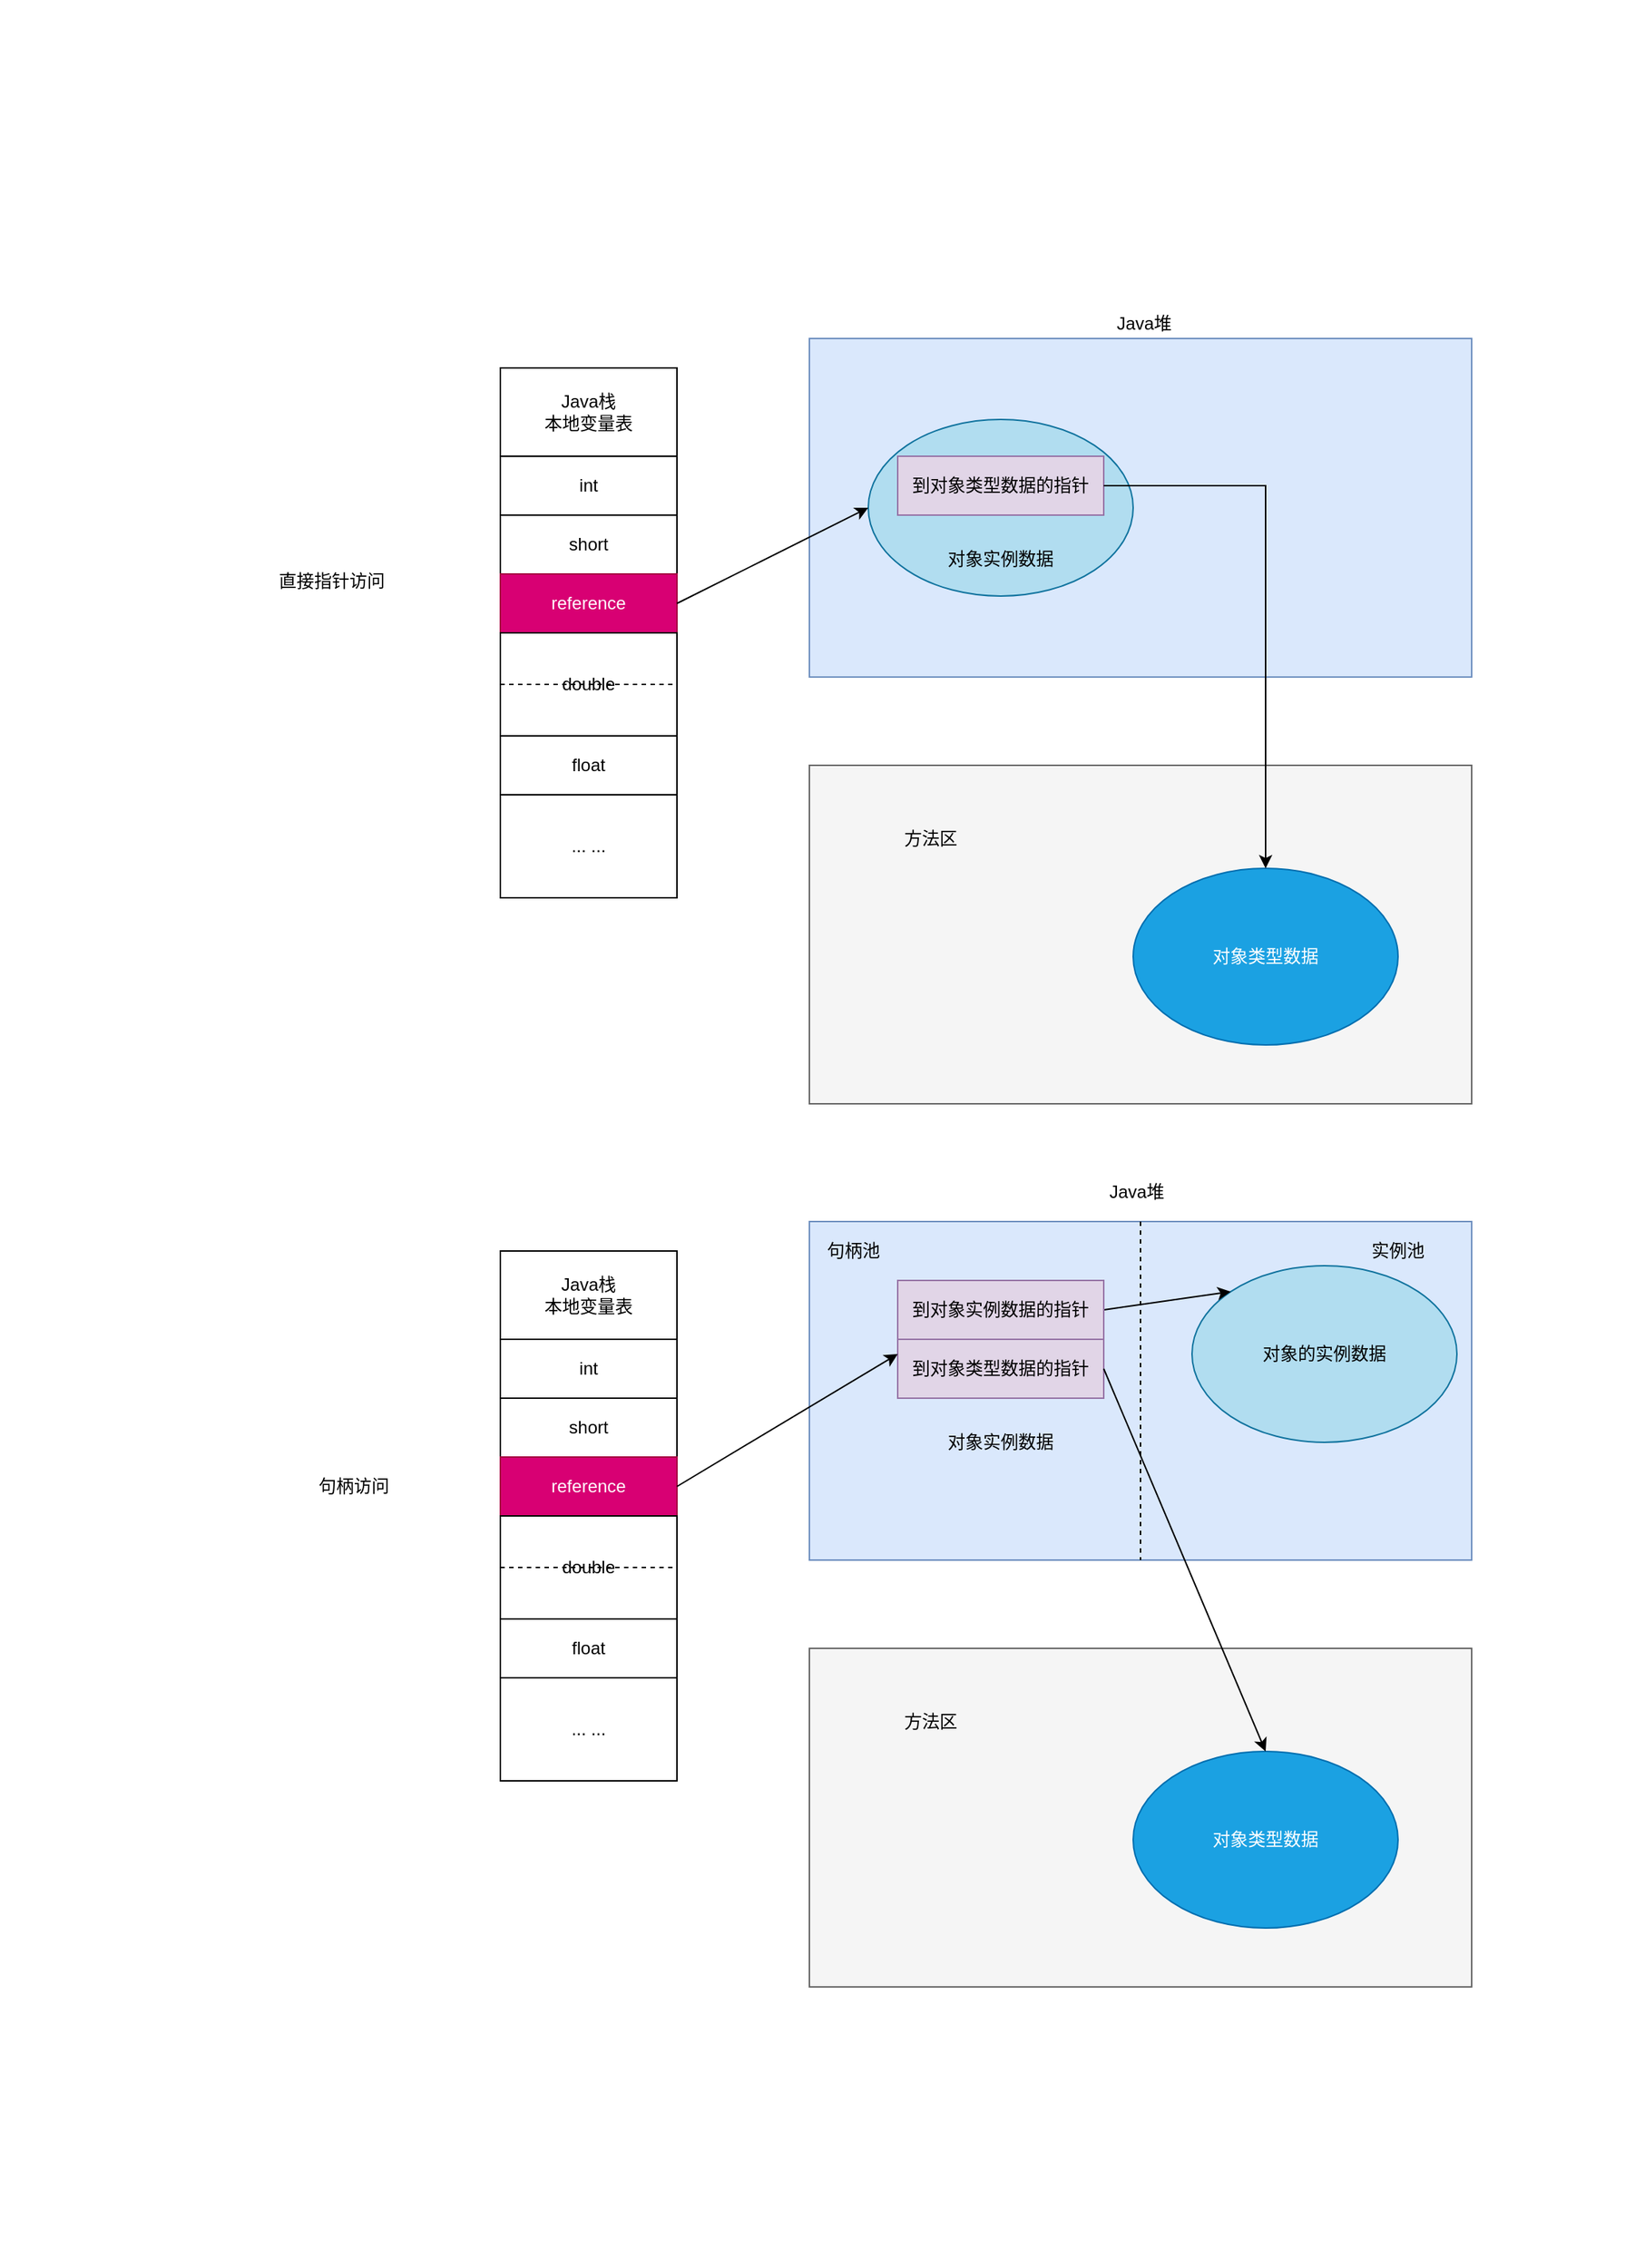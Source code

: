 <svg xmlns="http://www.w3.org/2000/svg" version="1.1" height="1541px" width="1111px" viewBox="-10 -10 1131 1561" content="&lt;mxGraphModel dx=&quot;2154&quot; dy=&quot;1714&quot; grid=&quot;1&quot; gridSize=&quot;10&quot; guides=&quot;1&quot; tooltips=&quot;1&quot; connect=&quot;1&quot; arrows=&quot;1&quot; fold=&quot;1&quot; page=&quot;0&quot; pageScale=&quot;1&quot; pageWidth=&quot;827&quot; pageHeight=&quot;1169&quot; math=&quot;0&quot; shadow=&quot;0&quot;&gt;&lt;root&gt;&lt;mxCell id=&quot;0&quot;/&gt;&lt;mxCell id=&quot;1&quot; parent=&quot;0&quot;/&gt;&lt;mxCell id=&quot;154&quot; value=&quot;&quot; style=&quot;whiteSpace=wrap;html=1;strokeColor=none;&quot; parent=&quot;1&quot; vertex=&quot;1&quot;&gt;&lt;mxGeometry x=&quot;-880&quot; y=&quot;-780&quot; width=&quot;1110&quot; height=&quot;1540&quot; as=&quot;geometry&quot;/&gt;&lt;/mxCell&gt;&lt;mxCell id=&quot;206&quot; value=&quot;Java栈&amp;lt;br&amp;gt;本地变量表&quot; style=&quot;rounded=0;whiteSpace=wrap;html=1;strokeColor=#000000;strokeWidth=1;fillColor=#ffffff;&quot; parent=&quot;1&quot; vertex=&quot;1&quot;&gt;&lt;mxGeometry x=&quot;-540&quot; y=&quot;-530&quot; width=&quot;120&quot; height=&quot;60&quot; as=&quot;geometry&quot;/&gt;&lt;/mxCell&gt;&lt;mxCell id=&quot;207&quot; value=&quot;int&quot; style=&quot;rounded=0;whiteSpace=wrap;html=1;strokeColor=#000000;strokeWidth=1;fillColor=#ffffff;&quot; parent=&quot;1&quot; vertex=&quot;1&quot;&gt;&lt;mxGeometry x=&quot;-540&quot; y=&quot;-470&quot; width=&quot;120&quot; height=&quot;40&quot; as=&quot;geometry&quot;/&gt;&lt;/mxCell&gt;&lt;mxCell id=&quot;208&quot; value=&quot;short&quot; style=&quot;rounded=0;whiteSpace=wrap;html=1;strokeColor=#000000;strokeWidth=1;fillColor=#ffffff;&quot; parent=&quot;1&quot; vertex=&quot;1&quot;&gt;&lt;mxGeometry x=&quot;-540&quot; y=&quot;-430&quot; width=&quot;120&quot; height=&quot;40&quot; as=&quot;geometry&quot;/&gt;&lt;/mxCell&gt;&lt;mxCell id=&quot;209&quot; value=&quot;reference&quot; style=&quot;rounded=0;whiteSpace=wrap;html=1;strokeColor=#A50040;strokeWidth=1;fillColor=#d80073;fontColor=#ffffff;&quot; parent=&quot;1&quot; vertex=&quot;1&quot;&gt;&lt;mxGeometry x=&quot;-540&quot; y=&quot;-390&quot; width=&quot;120&quot; height=&quot;40&quot; as=&quot;geometry&quot;/&gt;&lt;/mxCell&gt;&lt;mxCell id=&quot;210&quot; value=&quot;double&quot; style=&quot;rounded=0;whiteSpace=wrap;html=1;strokeColor=#000000;strokeWidth=1;fillColor=#ffffff;&quot; parent=&quot;1&quot; vertex=&quot;1&quot;&gt;&lt;mxGeometry x=&quot;-540&quot; y=&quot;-350&quot; width=&quot;120&quot; height=&quot;70&quot; as=&quot;geometry&quot;/&gt;&lt;/mxCell&gt;&lt;mxCell id=&quot;211&quot; style=&quot;edgeStyle=none;html=1;exitX=0;exitY=0.5;exitDx=0;exitDy=0;entryX=1;entryY=0.5;entryDx=0;entryDy=0;endArrow=none;endFill=0;dashed=1;&quot; parent=&quot;1&quot; source=&quot;210&quot; target=&quot;210&quot; edge=&quot;1&quot;&gt;&lt;mxGeometry relative=&quot;1&quot; as=&quot;geometry&quot;/&gt;&lt;/mxCell&gt;&lt;mxCell id=&quot;212&quot; value=&quot;float&quot; style=&quot;rounded=0;whiteSpace=wrap;html=1;strokeColor=#000000;strokeWidth=1;fillColor=#ffffff;&quot; parent=&quot;1&quot; vertex=&quot;1&quot;&gt;&lt;mxGeometry x=&quot;-540&quot; y=&quot;-280&quot; width=&quot;120&quot; height=&quot;40&quot; as=&quot;geometry&quot;/&gt;&lt;/mxCell&gt;&lt;mxCell id=&quot;213&quot; value=&quot;... ...&quot; style=&quot;rounded=0;whiteSpace=wrap;html=1;strokeColor=#000000;strokeWidth=1;fillColor=#ffffff;&quot; parent=&quot;1&quot; vertex=&quot;1&quot;&gt;&lt;mxGeometry x=&quot;-540&quot; y=&quot;-240&quot; width=&quot;120&quot; height=&quot;70&quot; as=&quot;geometry&quot;/&gt;&lt;/mxCell&gt;&lt;mxCell id=&quot;214&quot; value=&quot;&quot; style=&quot;rounded=0;whiteSpace=wrap;html=1;strokeColor=#6c8ebf;strokeWidth=1;fillColor=#dae8fc;&quot; parent=&quot;1&quot; vertex=&quot;1&quot;&gt;&lt;mxGeometry x=&quot;-330&quot; y=&quot;-550&quot; width=&quot;450&quot; height=&quot;230&quot; as=&quot;geometry&quot;/&gt;&lt;/mxCell&gt;&lt;mxCell id=&quot;215&quot; value=&quot;Java堆&quot; style=&quot;text;html=1;strokeColor=none;fillColor=none;align=center;verticalAlign=middle;whiteSpace=wrap;rounded=0;&quot; parent=&quot;1&quot; vertex=&quot;1&quot;&gt;&lt;mxGeometry x=&quot;-125&quot; y=&quot;-570&quot; width=&quot;45&quot; height=&quot;20&quot; as=&quot;geometry&quot;/&gt;&lt;/mxCell&gt;&lt;mxCell id=&quot;216&quot; value=&quot;&quot; style=&quot;ellipse;whiteSpace=wrap;html=1;strokeColor=#10739e;strokeWidth=1;fillColor=#b1ddf0;&quot; parent=&quot;1&quot; vertex=&quot;1&quot;&gt;&lt;mxGeometry x=&quot;-290&quot; y=&quot;-495&quot; width=&quot;180&quot; height=&quot;120&quot; as=&quot;geometry&quot;/&gt;&lt;/mxCell&gt;&lt;mxCell id=&quot;217&quot; value=&quot;到对象类型数据的指针&quot; style=&quot;rounded=0;whiteSpace=wrap;html=1;strokeColor=#9673a6;strokeWidth=1;fillColor=#e1d5e7;&quot; parent=&quot;1&quot; vertex=&quot;1&quot;&gt;&lt;mxGeometry x=&quot;-270&quot; y=&quot;-470&quot; width=&quot;140&quot; height=&quot;40&quot; as=&quot;geometry&quot;/&gt;&lt;/mxCell&gt;&lt;mxCell id=&quot;218&quot; value=&quot;对象实例数据&amp;lt;br&amp;gt;&quot; style=&quot;text;html=1;strokeColor=none;fillColor=none;align=center;verticalAlign=middle;whiteSpace=wrap;rounded=0;&quot; parent=&quot;1&quot; vertex=&quot;1&quot;&gt;&lt;mxGeometry x=&quot;-245&quot; y=&quot;-410&quot; width=&quot;90&quot; height=&quot;20&quot; as=&quot;geometry&quot;/&gt;&lt;/mxCell&gt;&lt;mxCell id=&quot;219&quot; value=&quot;&quot; style=&quot;rounded=0;whiteSpace=wrap;html=1;strokeColor=#666666;strokeWidth=1;fillColor=#f5f5f5;fontColor=#333333;&quot; parent=&quot;1&quot; vertex=&quot;1&quot;&gt;&lt;mxGeometry x=&quot;-330&quot; y=&quot;-260&quot; width=&quot;450&quot; height=&quot;230&quot; as=&quot;geometry&quot;/&gt;&lt;/mxCell&gt;&lt;mxCell id=&quot;220&quot; value=&quot;方法区&quot; style=&quot;text;html=1;strokeColor=none;fillColor=none;align=center;verticalAlign=middle;whiteSpace=wrap;rounded=0;&quot; parent=&quot;1&quot; vertex=&quot;1&quot;&gt;&lt;mxGeometry x=&quot;-270&quot; y=&quot;-220&quot; width=&quot;45&quot; height=&quot;20&quot; as=&quot;geometry&quot;/&gt;&lt;/mxCell&gt;&lt;mxCell id=&quot;221&quot; value=&quot;对象类型数据&quot; style=&quot;ellipse;whiteSpace=wrap;html=1;strokeColor=#006EAF;strokeWidth=1;fillColor=#1ba1e2;fontColor=#ffffff;&quot; parent=&quot;1&quot; vertex=&quot;1&quot;&gt;&lt;mxGeometry x=&quot;-110&quot; y=&quot;-190&quot; width=&quot;180&quot; height=&quot;120&quot; as=&quot;geometry&quot;/&gt;&lt;/mxCell&gt;&lt;mxCell id=&quot;224&quot; style=&quot;edgeStyle=none;html=1;exitX=1;exitY=0.5;exitDx=0;exitDy=0;entryX=0.5;entryY=0;entryDx=0;entryDy=0;endArrow=classic;endFill=1;rounded=0;startArrow=none;startFill=0;&quot; parent=&quot;1&quot; source=&quot;217&quot; target=&quot;221&quot; edge=&quot;1&quot;&gt;&lt;mxGeometry relative=&quot;1&quot; as=&quot;geometry&quot;&gt;&lt;Array as=&quot;points&quot;&gt;&lt;mxPoint x=&quot;-20&quot; y=&quot;-450&quot;/&gt;&lt;/Array&gt;&lt;/mxGeometry&gt;&lt;/mxCell&gt;&lt;mxCell id=&quot;225&quot; style=&quot;edgeStyle=none;rounded=0;html=1;exitX=1;exitY=0.5;exitDx=0;exitDy=0;entryX=0;entryY=0.5;entryDx=0;entryDy=0;startArrow=none;startFill=0;endArrow=classic;endFill=1;strokeColor=#000000;&quot; parent=&quot;1&quot; source=&quot;209&quot; target=&quot;216&quot; edge=&quot;1&quot;&gt;&lt;mxGeometry relative=&quot;1&quot; as=&quot;geometry&quot;/&gt;&lt;/mxCell&gt;&lt;mxCell id=&quot;226&quot; value=&quot;直接指针访问&quot; style=&quot;text;html=1;align=center;verticalAlign=middle;resizable=0;points=[];autosize=1;strokeColor=none;&quot; vertex=&quot;1&quot; parent=&quot;1&quot;&gt;&lt;mxGeometry x=&quot;-700&quot; y=&quot;-395&quot; width=&quot;90&quot; height=&quot;20&quot; as=&quot;geometry&quot;/&gt;&lt;/mxCell&gt;&lt;mxCell id=&quot;227&quot; value=&quot;Java栈&amp;lt;br&amp;gt;本地变量表&quot; style=&quot;rounded=0;whiteSpace=wrap;html=1;strokeColor=#000000;strokeWidth=1;fillColor=#ffffff;&quot; vertex=&quot;1&quot; parent=&quot;1&quot;&gt;&lt;mxGeometry x=&quot;-540&quot; y=&quot;70&quot; width=&quot;120&quot; height=&quot;60&quot; as=&quot;geometry&quot;/&gt;&lt;/mxCell&gt;&lt;mxCell id=&quot;228&quot; value=&quot;int&quot; style=&quot;rounded=0;whiteSpace=wrap;html=1;strokeColor=#000000;strokeWidth=1;fillColor=#ffffff;&quot; vertex=&quot;1&quot; parent=&quot;1&quot;&gt;&lt;mxGeometry x=&quot;-540&quot; y=&quot;130&quot; width=&quot;120&quot; height=&quot;40&quot; as=&quot;geometry&quot;/&gt;&lt;/mxCell&gt;&lt;mxCell id=&quot;229&quot; value=&quot;short&quot; style=&quot;rounded=0;whiteSpace=wrap;html=1;strokeColor=#000000;strokeWidth=1;fillColor=#ffffff;&quot; vertex=&quot;1&quot; parent=&quot;1&quot;&gt;&lt;mxGeometry x=&quot;-540&quot; y=&quot;170&quot; width=&quot;120&quot; height=&quot;40&quot; as=&quot;geometry&quot;/&gt;&lt;/mxCell&gt;&lt;mxCell id=&quot;230&quot; value=&quot;reference&quot; style=&quot;rounded=0;whiteSpace=wrap;html=1;strokeColor=#A50040;strokeWidth=1;fillColor=#d80073;fontColor=#ffffff;&quot; vertex=&quot;1&quot; parent=&quot;1&quot;&gt;&lt;mxGeometry x=&quot;-540&quot; y=&quot;210&quot; width=&quot;120&quot; height=&quot;40&quot; as=&quot;geometry&quot;/&gt;&lt;/mxCell&gt;&lt;mxCell id=&quot;231&quot; value=&quot;double&quot; style=&quot;rounded=0;whiteSpace=wrap;html=1;strokeColor=#000000;strokeWidth=1;fillColor=#ffffff;&quot; vertex=&quot;1&quot; parent=&quot;1&quot;&gt;&lt;mxGeometry x=&quot;-540&quot; y=&quot;250&quot; width=&quot;120&quot; height=&quot;70&quot; as=&quot;geometry&quot;/&gt;&lt;/mxCell&gt;&lt;mxCell id=&quot;232&quot; style=&quot;edgeStyle=none;html=1;exitX=0;exitY=0.5;exitDx=0;exitDy=0;entryX=1;entryY=0.5;entryDx=0;entryDy=0;endArrow=none;endFill=0;dashed=1;&quot; edge=&quot;1&quot; parent=&quot;1&quot; source=&quot;231&quot; target=&quot;231&quot;&gt;&lt;mxGeometry relative=&quot;1&quot; as=&quot;geometry&quot;/&gt;&lt;/mxCell&gt;&lt;mxCell id=&quot;233&quot; value=&quot;float&quot; style=&quot;rounded=0;whiteSpace=wrap;html=1;strokeColor=#000000;strokeWidth=1;fillColor=#ffffff;&quot; vertex=&quot;1&quot; parent=&quot;1&quot;&gt;&lt;mxGeometry x=&quot;-540&quot; y=&quot;320&quot; width=&quot;120&quot; height=&quot;40&quot; as=&quot;geometry&quot;/&gt;&lt;/mxCell&gt;&lt;mxCell id=&quot;234&quot; value=&quot;... ...&quot; style=&quot;rounded=0;whiteSpace=wrap;html=1;strokeColor=#000000;strokeWidth=1;fillColor=#ffffff;&quot; vertex=&quot;1&quot; parent=&quot;1&quot;&gt;&lt;mxGeometry x=&quot;-540&quot; y=&quot;360&quot; width=&quot;120&quot; height=&quot;70&quot; as=&quot;geometry&quot;/&gt;&lt;/mxCell&gt;&lt;mxCell id=&quot;235&quot; value=&quot;&quot; style=&quot;rounded=0;whiteSpace=wrap;html=1;strokeColor=#6c8ebf;strokeWidth=1;fillColor=#dae8fc;&quot; vertex=&quot;1&quot; parent=&quot;1&quot;&gt;&lt;mxGeometry x=&quot;-330&quot; y=&quot;50&quot; width=&quot;450&quot; height=&quot;230&quot; as=&quot;geometry&quot;/&gt;&lt;/mxCell&gt;&lt;mxCell id=&quot;236&quot; value=&quot;Java堆&quot; style=&quot;text;html=1;strokeColor=none;fillColor=none;align=center;verticalAlign=middle;whiteSpace=wrap;rounded=0;&quot; vertex=&quot;1&quot; parent=&quot;1&quot;&gt;&lt;mxGeometry x=&quot;-130&quot; y=&quot;20&quot; width=&quot;45&quot; height=&quot;20&quot; as=&quot;geometry&quot;/&gt;&lt;/mxCell&gt;&lt;mxCell id=&quot;237&quot; value=&quot;对象的实例数据&quot; style=&quot;ellipse;whiteSpace=wrap;html=1;strokeColor=#10739e;strokeWidth=1;fillColor=#b1ddf0;&quot; vertex=&quot;1&quot; parent=&quot;1&quot;&gt;&lt;mxGeometry x=&quot;-70&quot; y=&quot;80&quot; width=&quot;180&quot; height=&quot;120&quot; as=&quot;geometry&quot;/&gt;&lt;/mxCell&gt;&lt;mxCell id=&quot;238&quot; value=&quot;到对象类型数据的指针&quot; style=&quot;rounded=0;whiteSpace=wrap;html=1;strokeColor=#9673a6;strokeWidth=1;fillColor=#e1d5e7;&quot; vertex=&quot;1&quot; parent=&quot;1&quot;&gt;&lt;mxGeometry x=&quot;-270&quot; y=&quot;130&quot; width=&quot;140&quot; height=&quot;40&quot; as=&quot;geometry&quot;/&gt;&lt;/mxCell&gt;&lt;mxCell id=&quot;239&quot; value=&quot;对象实例数据&amp;lt;br&amp;gt;&quot; style=&quot;text;html=1;strokeColor=none;fillColor=none;align=center;verticalAlign=middle;whiteSpace=wrap;rounded=0;&quot; vertex=&quot;1&quot; parent=&quot;1&quot;&gt;&lt;mxGeometry x=&quot;-245&quot; y=&quot;190&quot; width=&quot;90&quot; height=&quot;20&quot; as=&quot;geometry&quot;/&gt;&lt;/mxCell&gt;&lt;mxCell id=&quot;240&quot; value=&quot;&quot; style=&quot;rounded=0;whiteSpace=wrap;html=1;strokeColor=#666666;strokeWidth=1;fillColor=#f5f5f5;fontColor=#333333;&quot; vertex=&quot;1&quot; parent=&quot;1&quot;&gt;&lt;mxGeometry x=&quot;-330&quot; y=&quot;340&quot; width=&quot;450&quot; height=&quot;230&quot; as=&quot;geometry&quot;/&gt;&lt;/mxCell&gt;&lt;mxCell id=&quot;241&quot; value=&quot;方法区&quot; style=&quot;text;html=1;strokeColor=none;fillColor=none;align=center;verticalAlign=middle;whiteSpace=wrap;rounded=0;&quot; vertex=&quot;1&quot; parent=&quot;1&quot;&gt;&lt;mxGeometry x=&quot;-270&quot; y=&quot;380&quot; width=&quot;45&quot; height=&quot;20&quot; as=&quot;geometry&quot;/&gt;&lt;/mxCell&gt;&lt;mxCell id=&quot;242&quot; value=&quot;对象类型数据&quot; style=&quot;ellipse;whiteSpace=wrap;html=1;strokeColor=#006EAF;strokeWidth=1;fillColor=#1ba1e2;fontColor=#ffffff;&quot; vertex=&quot;1&quot; parent=&quot;1&quot;&gt;&lt;mxGeometry x=&quot;-110&quot; y=&quot;410&quot; width=&quot;180&quot; height=&quot;120&quot; as=&quot;geometry&quot;/&gt;&lt;/mxCell&gt;&lt;mxCell id=&quot;243&quot; style=&quot;edgeStyle=none;html=1;exitX=1;exitY=0.5;exitDx=0;exitDy=0;entryX=0.5;entryY=0;entryDx=0;entryDy=0;endArrow=classic;endFill=1;rounded=0;startArrow=none;startFill=0;&quot; edge=&quot;1&quot; parent=&quot;1&quot; source=&quot;238&quot; target=&quot;242&quot;&gt;&lt;mxGeometry relative=&quot;1&quot; as=&quot;geometry&quot;&gt;&lt;Array as=&quot;points&quot;/&gt;&lt;/mxGeometry&gt;&lt;/mxCell&gt;&lt;mxCell id=&quot;244&quot; style=&quot;edgeStyle=none;rounded=0;html=1;exitX=1;exitY=0.5;exitDx=0;exitDy=0;entryX=0;entryY=0.25;entryDx=0;entryDy=0;startArrow=none;startFill=0;endArrow=classic;endFill=1;strokeColor=#000000;&quot; edge=&quot;1&quot; parent=&quot;1&quot; source=&quot;230&quot; target=&quot;238&quot;&gt;&lt;mxGeometry relative=&quot;1&quot; as=&quot;geometry&quot;/&gt;&lt;/mxCell&gt;&lt;mxCell id=&quot;245&quot; value=&quot;句柄访问&quot; style=&quot;text;html=1;align=center;verticalAlign=middle;resizable=0;points=[];autosize=1;strokeColor=none;&quot; vertex=&quot;1&quot; parent=&quot;1&quot;&gt;&lt;mxGeometry x=&quot;-670&quot; y=&quot;220&quot; width=&quot;60&quot; height=&quot;20&quot; as=&quot;geometry&quot;/&gt;&lt;/mxCell&gt;&lt;mxCell id=&quot;247&quot; style=&quot;edgeStyle=none;html=1;exitX=1;exitY=0.5;exitDx=0;exitDy=0;entryX=0;entryY=0;entryDx=0;entryDy=0;&quot; edge=&quot;1&quot; parent=&quot;1&quot; source=&quot;246&quot; target=&quot;237&quot;&gt;&lt;mxGeometry relative=&quot;1&quot; as=&quot;geometry&quot;/&gt;&lt;/mxCell&gt;&lt;mxCell id=&quot;246&quot; value=&quot;到对象实例数据的指针&quot; style=&quot;rounded=0;whiteSpace=wrap;html=1;strokeColor=#9673a6;strokeWidth=1;fillColor=#e1d5e7;&quot; vertex=&quot;1&quot; parent=&quot;1&quot;&gt;&lt;mxGeometry x=&quot;-270&quot; y=&quot;90&quot; width=&quot;140&quot; height=&quot;40&quot; as=&quot;geometry&quot;/&gt;&lt;/mxCell&gt;&lt;mxCell id=&quot;248&quot; style=&quot;edgeStyle=none;html=1;exitX=0.5;exitY=0;exitDx=0;exitDy=0;entryX=0.5;entryY=1;entryDx=0;entryDy=0;dashed=1;endArrow=none;endFill=0;&quot; edge=&quot;1&quot; parent=&quot;1&quot; source=&quot;235&quot; target=&quot;235&quot;&gt;&lt;mxGeometry relative=&quot;1&quot; as=&quot;geometry&quot;/&gt;&lt;/mxCell&gt;&lt;mxCell id=&quot;249&quot; value=&quot;句柄池&quot; style=&quot;text;html=1;strokeColor=none;fillColor=none;align=center;verticalAlign=middle;whiteSpace=wrap;rounded=0;&quot; vertex=&quot;1&quot; parent=&quot;1&quot;&gt;&lt;mxGeometry x=&quot;-320&quot; y=&quot;60&quot; width=&quot;40&quot; height=&quot;20&quot; as=&quot;geometry&quot;/&gt;&lt;/mxCell&gt;&lt;mxCell id=&quot;251&quot; value=&quot;实例池&quot; style=&quot;text;html=1;strokeColor=none;fillColor=none;align=center;verticalAlign=middle;whiteSpace=wrap;rounded=0;&quot; vertex=&quot;1&quot; parent=&quot;1&quot;&gt;&lt;mxGeometry x=&quot;50&quot; y=&quot;60&quot; width=&quot;40&quot; height=&quot;20&quot; as=&quot;geometry&quot;/&gt;&lt;/mxCell&gt;&lt;/root&gt;&lt;/mxGraphModel&gt;"><style type="text/css"></style><rect x="0.5" y="0.5" width="1110" height="1540" fill="#ffffff" stroke="none" pointer-events="none"/><rect x="340.5" y="250.5" width="120" height="60" fill="#ffffff" stroke="#000000" pointer-events="none"/><g><foreignObject style="overflow: visible; text-align: left;" pointer-events="none" width="100%" height="100%"><div xmlns="http://www.w3.org/1999/xhtml" style="display: flex; align-items: unsafe center; justify-content: unsafe center; width: 118px; height: 1px; padding-top: 281px; margin-left: 342px;"><div style="box-sizing: border-box; font-size: 0; text-align: center; "><div style="display: inline-block; font-size: 12px; font-family: Helvetica; color: #000000; line-height: 1.2; pointer-events: none; white-space: normal; word-wrap: normal; ">Java栈<br />本地变量表</div></div></div></foreignObject></g><rect x="340.5" y="310.5" width="120" height="40" fill="#ffffff" stroke="#000000" pointer-events="none"/><g><foreignObject style="overflow: visible; text-align: left;" pointer-events="none" width="100%" height="100%"><div xmlns="http://www.w3.org/1999/xhtml" style="display: flex; align-items: unsafe center; justify-content: unsafe center; width: 118px; height: 1px; padding-top: 331px; margin-left: 342px;"><div style="box-sizing: border-box; font-size: 0; text-align: center; "><div style="display: inline-block; font-size: 12px; font-family: Helvetica; color: #000000; line-height: 1.2; pointer-events: none; white-space: normal; word-wrap: normal; ">int</div></div></div></foreignObject></g><rect x="340.5" y="350.5" width="120" height="40" fill="#ffffff" stroke="#000000" pointer-events="none"/><g><foreignObject style="overflow: visible; text-align: left;" pointer-events="none" width="100%" height="100%"><div xmlns="http://www.w3.org/1999/xhtml" style="display: flex; align-items: unsafe center; justify-content: unsafe center; width: 118px; height: 1px; padding-top: 371px; margin-left: 342px;"><div style="box-sizing: border-box; font-size: 0; text-align: center; "><div style="display: inline-block; font-size: 12px; font-family: Helvetica; color: #000000; line-height: 1.2; pointer-events: none; white-space: normal; word-wrap: normal; ">short</div></div></div></foreignObject></g><rect x="340.5" y="390.5" width="120" height="40" fill="#d80073" stroke="#a50040" pointer-events="none"/><g><foreignObject style="overflow: visible; text-align: left;" pointer-events="none" width="100%" height="100%"><div xmlns="http://www.w3.org/1999/xhtml" style="display: flex; align-items: unsafe center; justify-content: unsafe center; width: 118px; height: 1px; padding-top: 411px; margin-left: 342px;"><div style="box-sizing: border-box; font-size: 0; text-align: center; "><div style="display: inline-block; font-size: 12px; font-family: Helvetica; color: #ffffff; line-height: 1.2; pointer-events: none; white-space: normal; word-wrap: normal; ">reference</div></div></div></foreignObject></g><rect x="340.5" y="430.5" width="120" height="70" fill="#ffffff" stroke="#000000" pointer-events="none"/><g><foreignObject style="overflow: visible; text-align: left;" pointer-events="none" width="100%" height="100%"><div xmlns="http://www.w3.org/1999/xhtml" style="display: flex; align-items: unsafe center; justify-content: unsafe center; width: 118px; height: 1px; padding-top: 466px; margin-left: 342px;"><div style="box-sizing: border-box; font-size: 0; text-align: center; "><div style="display: inline-block; font-size: 12px; font-family: Helvetica; color: #000000; line-height: 1.2; pointer-events: none; white-space: normal; word-wrap: normal; ">double</div></div></div></foreignObject></g><path d="M 340.5 465.5 L 460.5 465.5" fill="none" stroke="#000000" stroke-miterlimit="10" stroke-dasharray="3 3" pointer-events="none"/><rect x="340.5" y="500.5" width="120" height="40" fill="#ffffff" stroke="#000000" pointer-events="none"/><g><foreignObject style="overflow: visible; text-align: left;" pointer-events="none" width="100%" height="100%"><div xmlns="http://www.w3.org/1999/xhtml" style="display: flex; align-items: unsafe center; justify-content: unsafe center; width: 118px; height: 1px; padding-top: 521px; margin-left: 342px;"><div style="box-sizing: border-box; font-size: 0; text-align: center; "><div style="display: inline-block; font-size: 12px; font-family: Helvetica; color: #000000; line-height: 1.2; pointer-events: none; white-space: normal; word-wrap: normal; ">float</div></div></div></foreignObject></g><rect x="340.5" y="540.5" width="120" height="70" fill="#ffffff" stroke="#000000" pointer-events="none"/><g><foreignObject style="overflow: visible; text-align: left;" pointer-events="none" width="100%" height="100%"><div xmlns="http://www.w3.org/1999/xhtml" style="display: flex; align-items: unsafe center; justify-content: unsafe center; width: 118px; height: 1px; padding-top: 576px; margin-left: 342px;"><div style="box-sizing: border-box; font-size: 0; text-align: center; "><div style="display: inline-block; font-size: 12px; font-family: Helvetica; color: #000000; line-height: 1.2; pointer-events: none; white-space: normal; word-wrap: normal; ">... ...</div></div></div></foreignObject></g><rect x="550.5" y="230.5" width="450" height="230" fill="#dae8fc" stroke="#6c8ebf" pointer-events="none"/><g><foreignObject style="overflow: visible; text-align: left;" pointer-events="none" width="100%" height="100%"><div xmlns="http://www.w3.org/1999/xhtml" style="display: flex; align-items: unsafe center; justify-content: unsafe center; width: 43px; height: 1px; padding-top: 221px; margin-left: 757px;"><div style="box-sizing: border-box; font-size: 0; text-align: center; "><div style="display: inline-block; font-size: 12px; font-family: Helvetica; color: #000000; line-height: 1.2; pointer-events: none; white-space: normal; word-wrap: normal; ">Java堆</div></div></div></foreignObject></g><ellipse cx="680.5" cy="345.5" rx="90" ry="60" fill="#b1ddf0" stroke="#10739e" pointer-events="none"/><rect x="610.5" y="310.5" width="140" height="40" fill="#e1d5e7" stroke="#9673a6" pointer-events="none"/><g><foreignObject style="overflow: visible; text-align: left;" pointer-events="none" width="100%" height="100%"><div xmlns="http://www.w3.org/1999/xhtml" style="display: flex; align-items: unsafe center; justify-content: unsafe center; width: 138px; height: 1px; padding-top: 331px; margin-left: 612px;"><div style="box-sizing: border-box; font-size: 0; text-align: center; "><div style="display: inline-block; font-size: 12px; font-family: Helvetica; color: #000000; line-height: 1.2; pointer-events: none; white-space: normal; word-wrap: normal; ">到对象类型数据的指针</div></div></div></foreignObject></g><g><foreignObject style="overflow: visible; text-align: left;" pointer-events="none" width="100%" height="100%"><div xmlns="http://www.w3.org/1999/xhtml" style="display: flex; align-items: unsafe center; justify-content: unsafe center; width: 88px; height: 1px; padding-top: 381px; margin-left: 637px;"><div style="box-sizing: border-box; font-size: 0; text-align: center; "><div style="display: inline-block; font-size: 12px; font-family: Helvetica; color: #000000; line-height: 1.2; pointer-events: none; white-space: normal; word-wrap: normal; ">对象实例数据<br /></div></div></div></foreignObject></g><rect x="550.5" y="520.5" width="450" height="230" fill="#f5f5f5" stroke="#666666" pointer-events="none"/><g><foreignObject style="overflow: visible; text-align: left;" pointer-events="none" width="100%" height="100%"><div xmlns="http://www.w3.org/1999/xhtml" style="display: flex; align-items: unsafe center; justify-content: unsafe center; width: 43px; height: 1px; padding-top: 571px; margin-left: 612px;"><div style="box-sizing: border-box; font-size: 0; text-align: center; "><div style="display: inline-block; font-size: 12px; font-family: Helvetica; color: #000000; line-height: 1.2; pointer-events: none; white-space: normal; word-wrap: normal; ">方法区</div></div></div></foreignObject></g><ellipse cx="860.5" cy="650.5" rx="90" ry="60" fill="#1ba1e2" stroke="#006eaf" pointer-events="none"/><g><foreignObject style="overflow: visible; text-align: left;" pointer-events="none" width="100%" height="100%"><div xmlns="http://www.w3.org/1999/xhtml" style="display: flex; align-items: unsafe center; justify-content: unsafe center; width: 178px; height: 1px; padding-top: 651px; margin-left: 772px;"><div style="box-sizing: border-box; font-size: 0; text-align: center; "><div style="display: inline-block; font-size: 12px; font-family: Helvetica; color: #ffffff; line-height: 1.2; pointer-events: none; white-space: normal; word-wrap: normal; ">对象类型数据</div></div></div></foreignObject></g><path d="M 750.5 330.5 L 860.5 330.5 L 860.5 584.13" fill="none" stroke="#000000" stroke-miterlimit="10" pointer-events="none"/><path d="M 860.5 589.38 L 857 582.38 L 860.5 584.13 L 864 582.38 Z" fill="#000000" stroke="#000000" stroke-miterlimit="10" pointer-events="none"/><path d="M 460.5 410.5 L 584.8 348.35" fill="none" stroke="#000000" stroke-miterlimit="10" pointer-events="none"/><path d="M 589.5 346 L 584.8 352.26 L 584.8 348.35 L 581.67 346 Z" fill="#000000" stroke="#000000" stroke-miterlimit="10" pointer-events="none"/><g><foreignObject style="overflow: visible; text-align: left;" pointer-events="none" width="100%" height="100%"><div xmlns="http://www.w3.org/1999/xhtml" style="display: flex; align-items: unsafe center; justify-content: unsafe center; width: 1px; height: 1px; padding-top: 396px; margin-left: 226px;"><div style="box-sizing: border-box; font-size: 0; text-align: center; "><div style="display: inline-block; font-size: 12px; font-family: Helvetica; color: #000000; line-height: 1.2; pointer-events: none; white-space: nowrap; ">直接指针访问</div></div></div></foreignObject></g><rect x="340.5" y="850.5" width="120" height="60" fill="#ffffff" stroke="#000000" pointer-events="none"/><g><foreignObject style="overflow: visible; text-align: left;" pointer-events="none" width="100%" height="100%"><div xmlns="http://www.w3.org/1999/xhtml" style="display: flex; align-items: unsafe center; justify-content: unsafe center; width: 118px; height: 1px; padding-top: 881px; margin-left: 342px;"><div style="box-sizing: border-box; font-size: 0; text-align: center; "><div style="display: inline-block; font-size: 12px; font-family: Helvetica; color: #000000; line-height: 1.2; pointer-events: none; white-space: normal; word-wrap: normal; ">Java栈<br />本地变量表</div></div></div></foreignObject></g><rect x="340.5" y="910.5" width="120" height="40" fill="#ffffff" stroke="#000000" pointer-events="none"/><g><foreignObject style="overflow: visible; text-align: left;" pointer-events="none" width="100%" height="100%"><div xmlns="http://www.w3.org/1999/xhtml" style="display: flex; align-items: unsafe center; justify-content: unsafe center; width: 118px; height: 1px; padding-top: 931px; margin-left: 342px;"><div style="box-sizing: border-box; font-size: 0; text-align: center; "><div style="display: inline-block; font-size: 12px; font-family: Helvetica; color: #000000; line-height: 1.2; pointer-events: none; white-space: normal; word-wrap: normal; ">int</div></div></div></foreignObject></g><rect x="340.5" y="950.5" width="120" height="40" fill="#ffffff" stroke="#000000" pointer-events="none"/><g><foreignObject style="overflow: visible; text-align: left;" pointer-events="none" width="100%" height="100%"><div xmlns="http://www.w3.org/1999/xhtml" style="display: flex; align-items: unsafe center; justify-content: unsafe center; width: 118px; height: 1px; padding-top: 971px; margin-left: 342px;"><div style="box-sizing: border-box; font-size: 0; text-align: center; "><div style="display: inline-block; font-size: 12px; font-family: Helvetica; color: #000000; line-height: 1.2; pointer-events: none; white-space: normal; word-wrap: normal; ">short</div></div></div></foreignObject></g><rect x="340.5" y="990.5" width="120" height="40" fill="#d80073" stroke="#a50040" pointer-events="none"/><g><foreignObject style="overflow: visible; text-align: left;" pointer-events="none" width="100%" height="100%"><div xmlns="http://www.w3.org/1999/xhtml" style="display: flex; align-items: unsafe center; justify-content: unsafe center; width: 118px; height: 1px; padding-top: 1011px; margin-left: 342px;"><div style="box-sizing: border-box; font-size: 0; text-align: center; "><div style="display: inline-block; font-size: 12px; font-family: Helvetica; color: #ffffff; line-height: 1.2; pointer-events: none; white-space: normal; word-wrap: normal; ">reference</div></div></div></foreignObject></g><rect x="340.5" y="1030.5" width="120" height="70" fill="#ffffff" stroke="#000000" pointer-events="none"/><g><foreignObject style="overflow: visible; text-align: left;" pointer-events="none" width="100%" height="100%"><div xmlns="http://www.w3.org/1999/xhtml" style="display: flex; align-items: unsafe center; justify-content: unsafe center; width: 118px; height: 1px; padding-top: 1066px; margin-left: 342px;"><div style="box-sizing: border-box; font-size: 0; text-align: center; "><div style="display: inline-block; font-size: 12px; font-family: Helvetica; color: #000000; line-height: 1.2; pointer-events: none; white-space: normal; word-wrap: normal; ">double</div></div></div></foreignObject></g><path d="M 340.5 1065.5 L 460.5 1065.5" fill="none" stroke="#000000" stroke-miterlimit="10" stroke-dasharray="3 3" pointer-events="none"/><rect x="340.5" y="1100.5" width="120" height="40" fill="#ffffff" stroke="#000000" pointer-events="none"/><g><foreignObject style="overflow: visible; text-align: left;" pointer-events="none" width="100%" height="100%"><div xmlns="http://www.w3.org/1999/xhtml" style="display: flex; align-items: unsafe center; justify-content: unsafe center; width: 118px; height: 1px; padding-top: 1121px; margin-left: 342px;"><div style="box-sizing: border-box; font-size: 0; text-align: center; "><div style="display: inline-block; font-size: 12px; font-family: Helvetica; color: #000000; line-height: 1.2; pointer-events: none; white-space: normal; word-wrap: normal; ">float</div></div></div></foreignObject></g><rect x="340.5" y="1140.5" width="120" height="70" fill="#ffffff" stroke="#000000" pointer-events="none"/><g><foreignObject style="overflow: visible; text-align: left;" pointer-events="none" width="100%" height="100%"><div xmlns="http://www.w3.org/1999/xhtml" style="display: flex; align-items: unsafe center; justify-content: unsafe center; width: 118px; height: 1px; padding-top: 1176px; margin-left: 342px;"><div style="box-sizing: border-box; font-size: 0; text-align: center; "><div style="display: inline-block; font-size: 12px; font-family: Helvetica; color: #000000; line-height: 1.2; pointer-events: none; white-space: normal; word-wrap: normal; ">... ...</div></div></div></foreignObject></g><rect x="550.5" y="830.5" width="450" height="230" fill="#dae8fc" stroke="#6c8ebf" pointer-events="none"/><g><foreignObject style="overflow: visible; text-align: left;" pointer-events="none" width="100%" height="100%"><div xmlns="http://www.w3.org/1999/xhtml" style="display: flex; align-items: unsafe center; justify-content: unsafe center; width: 43px; height: 1px; padding-top: 811px; margin-left: 752px;"><div style="box-sizing: border-box; font-size: 0; text-align: center; "><div style="display: inline-block; font-size: 12px; font-family: Helvetica; color: #000000; line-height: 1.2; pointer-events: none; white-space: normal; word-wrap: normal; ">Java堆</div></div></div></foreignObject></g><ellipse cx="900.5" cy="920.5" rx="90" ry="60" fill="#b1ddf0" stroke="#10739e" pointer-events="none"/><g><foreignObject style="overflow: visible; text-align: left;" pointer-events="none" width="100%" height="100%"><div xmlns="http://www.w3.org/1999/xhtml" style="display: flex; align-items: unsafe center; justify-content: unsafe center; width: 178px; height: 1px; padding-top: 921px; margin-left: 812px;"><div style="box-sizing: border-box; font-size: 0; text-align: center; "><div style="display: inline-block; font-size: 12px; font-family: Helvetica; color: #000000; line-height: 1.2; pointer-events: none; white-space: normal; word-wrap: normal; ">对象的实例数据</div></div></div></foreignObject></g><rect x="610.5" y="910.5" width="140" height="40" fill="#e1d5e7" stroke="#9673a6" pointer-events="none"/><g><foreignObject style="overflow: visible; text-align: left;" pointer-events="none" width="100%" height="100%"><div xmlns="http://www.w3.org/1999/xhtml" style="display: flex; align-items: unsafe center; justify-content: unsafe center; width: 138px; height: 1px; padding-top: 931px; margin-left: 612px;"><div style="box-sizing: border-box; font-size: 0; text-align: center; "><div style="display: inline-block; font-size: 12px; font-family: Helvetica; color: #000000; line-height: 1.2; pointer-events: none; white-space: normal; word-wrap: normal; ">到对象类型数据的指针</div></div></div></foreignObject></g><g><foreignObject style="overflow: visible; text-align: left;" pointer-events="none" width="100%" height="100%"><div xmlns="http://www.w3.org/1999/xhtml" style="display: flex; align-items: unsafe center; justify-content: unsafe center; width: 88px; height: 1px; padding-top: 981px; margin-left: 637px;"><div style="box-sizing: border-box; font-size: 0; text-align: center; "><div style="display: inline-block; font-size: 12px; font-family: Helvetica; color: #000000; line-height: 1.2; pointer-events: none; white-space: normal; word-wrap: normal; ">对象实例数据<br /></div></div></div></foreignObject></g><rect x="550.5" y="1120.5" width="450" height="230" fill="#f5f5f5" stroke="#666666" pointer-events="none"/><g><foreignObject style="overflow: visible; text-align: left;" pointer-events="none" width="100%" height="100%"><div xmlns="http://www.w3.org/1999/xhtml" style="display: flex; align-items: unsafe center; justify-content: unsafe center; width: 43px; height: 1px; padding-top: 1171px; margin-left: 612px;"><div style="box-sizing: border-box; font-size: 0; text-align: center; "><div style="display: inline-block; font-size: 12px; font-family: Helvetica; color: #000000; line-height: 1.2; pointer-events: none; white-space: normal; word-wrap: normal; ">方法区</div></div></div></foreignObject></g><ellipse cx="860.5" cy="1250.5" rx="90" ry="60" fill="#1ba1e2" stroke="#006eaf" pointer-events="none"/><g><foreignObject style="overflow: visible; text-align: left;" pointer-events="none" width="100%" height="100%"><div xmlns="http://www.w3.org/1999/xhtml" style="display: flex; align-items: unsafe center; justify-content: unsafe center; width: 178px; height: 1px; padding-top: 1251px; margin-left: 772px;"><div style="box-sizing: border-box; font-size: 0; text-align: center; "><div style="display: inline-block; font-size: 12px; font-family: Helvetica; color: #ffffff; line-height: 1.2; pointer-events: none; white-space: normal; word-wrap: normal; ">对象类型数据</div></div></div></foreignObject></g><path d="M 750.5 930.5 L 858.02 1184.64" fill="none" stroke="#000000" stroke-miterlimit="10" pointer-events="none"/><path d="M 860.06 1189.47 L 854.11 1184.39 L 858.02 1184.64 L 860.56 1181.66 Z" fill="#000000" stroke="#000000" stroke-miterlimit="10" pointer-events="none"/><path d="M 460.5 1010.5 L 605.04 923.78" fill="none" stroke="#000000" stroke-miterlimit="10" pointer-events="none"/><path d="M 609.54 921.08 L 605.34 927.68 L 605.04 923.78 L 601.74 921.68 Z" fill="#000000" stroke="#000000" stroke-miterlimit="10" pointer-events="none"/><g><foreignObject style="overflow: visible; text-align: left;" pointer-events="none" width="100%" height="100%"><div xmlns="http://www.w3.org/1999/xhtml" style="display: flex; align-items: unsafe center; justify-content: unsafe center; width: 1px; height: 1px; padding-top: 1011px; margin-left: 241px;"><div style="box-sizing: border-box; font-size: 0; text-align: center; "><div style="display: inline-block; font-size: 12px; font-family: Helvetica; color: #000000; line-height: 1.2; pointer-events: none; white-space: nowrap; ">句柄访问</div></div></div></foreignObject></g><path d="M 750.5 890.5 L 830.56 878.98" fill="none" stroke="#000000" stroke-miterlimit="10" pointer-events="none"/><path d="M 835.75 878.23 L 829.32 882.69 L 830.56 878.98 L 828.33 875.77 Z" fill="#000000" stroke="#000000" stroke-miterlimit="10" pointer-events="none"/><rect x="610.5" y="870.5" width="140" height="40" fill="#e1d5e7" stroke="#9673a6" pointer-events="none"/><g><foreignObject style="overflow: visible; text-align: left;" pointer-events="none" width="100%" height="100%"><div xmlns="http://www.w3.org/1999/xhtml" style="display: flex; align-items: unsafe center; justify-content: unsafe center; width: 138px; height: 1px; padding-top: 891px; margin-left: 612px;"><div style="box-sizing: border-box; font-size: 0; text-align: center; "><div style="display: inline-block; font-size: 12px; font-family: Helvetica; color: #000000; line-height: 1.2; pointer-events: none; white-space: normal; word-wrap: normal; ">到对象实例数据的指针</div></div></div></foreignObject></g><path d="M 775.5 830.5 L 775.5 1060.5" fill="none" stroke="#000000" stroke-miterlimit="10" stroke-dasharray="3 3" pointer-events="none"/><g><foreignObject style="overflow: visible; text-align: left;" pointer-events="none" width="100%" height="100%"><div xmlns="http://www.w3.org/1999/xhtml" style="display: flex; align-items: unsafe center; justify-content: unsafe center; width: 38px; height: 1px; padding-top: 851px; margin-left: 562px;"><div style="box-sizing: border-box; font-size: 0; text-align: center; "><div style="display: inline-block; font-size: 12px; font-family: Helvetica; color: #000000; line-height: 1.2; pointer-events: none; white-space: normal; word-wrap: normal; ">句柄池</div></div></div></foreignObject></g><g><foreignObject style="overflow: visible; text-align: left;" pointer-events="none" width="100%" height="100%"><div xmlns="http://www.w3.org/1999/xhtml" style="display: flex; align-items: unsafe center; justify-content: unsafe center; width: 38px; height: 1px; padding-top: 851px; margin-left: 932px;"><div style="box-sizing: border-box; font-size: 0; text-align: center; "><div style="display: inline-block; font-size: 12px; font-family: Helvetica; color: #000000; line-height: 1.2; pointer-events: none; white-space: normal; word-wrap: normal; ">实例池</div></div></div></foreignObject></g></svg>
